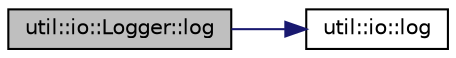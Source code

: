 digraph "util::io::Logger::log"
{
  edge [fontname="Helvetica",fontsize="10",labelfontname="Helvetica",labelfontsize="10"];
  node [fontname="Helvetica",fontsize="10",shape=record];
  rankdir="LR";
  Node3 [label="util::io::Logger::log",height=0.2,width=0.4,color="black", fillcolor="grey75", style="filled", fontcolor="black"];
  Node3 -> Node4 [color="midnightblue",fontsize="10",style="solid",fontname="Helvetica"];
  Node4 [label="util::io::log",height=0.2,width=0.4,color="black", fillcolor="white", style="filled",URL="$namespaceutil_1_1io.html#a1ddf7fcc08ed1ab44a0af2054ddea600",tooltip="Global method to log the message. "];
}
